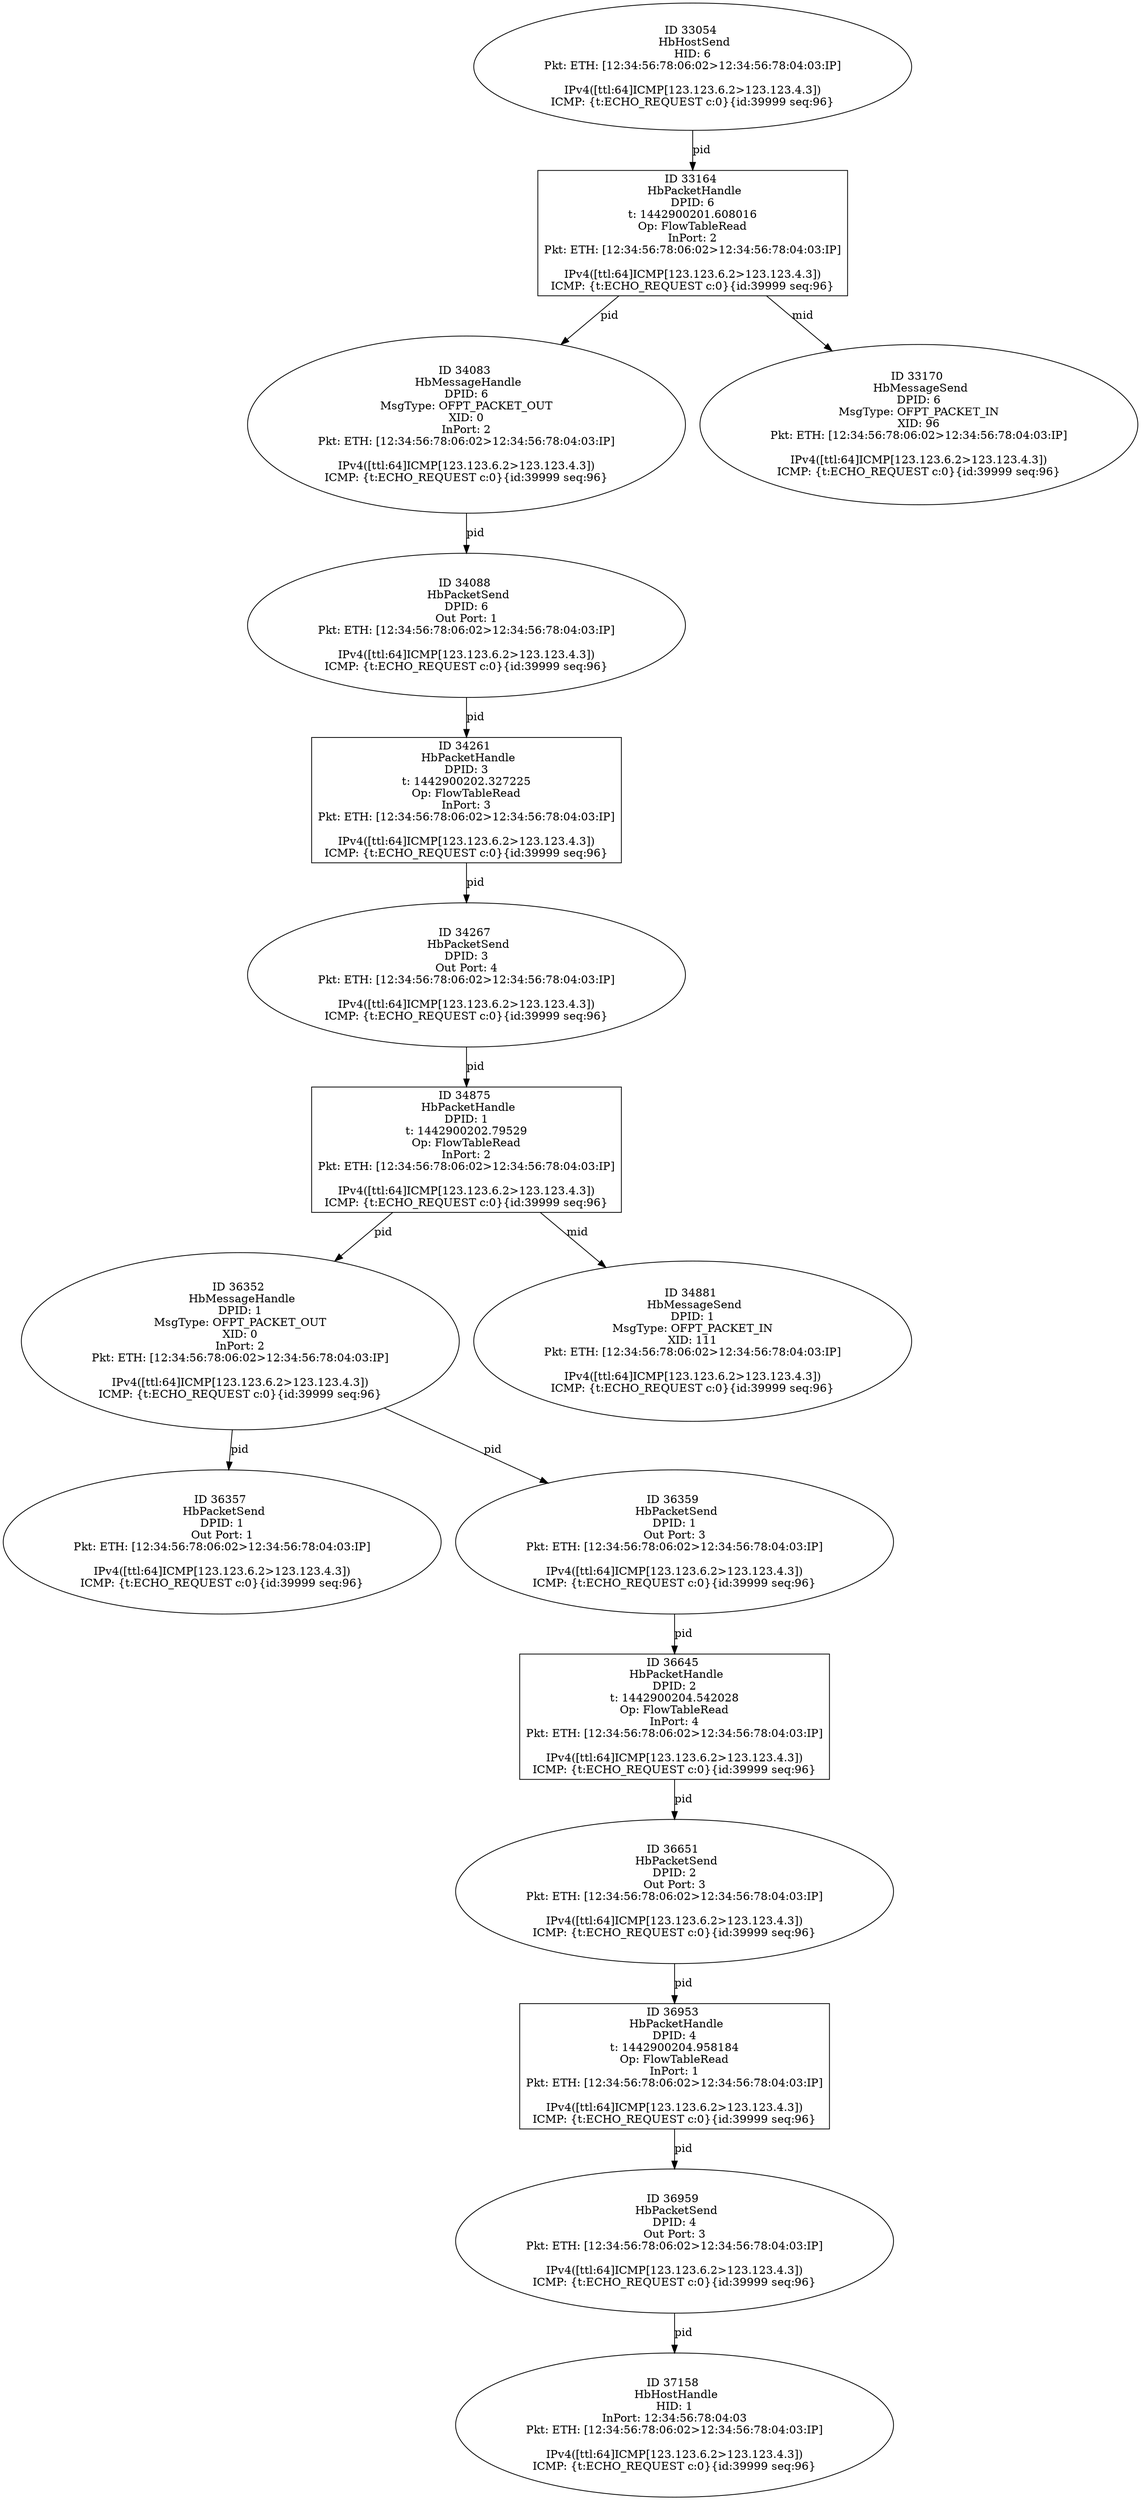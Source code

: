 strict digraph G {
36352 [shape=oval, event=<hb_events.HbMessageHandle object at 0x10f561490>, label="ID 36352 
 HbMessageHandle
DPID: 1
MsgType: OFPT_PACKET_OUT
XID: 0
InPort: 2
Pkt: ETH: [12:34:56:78:06:02>12:34:56:78:04:03:IP]

IPv4([ttl:64]ICMP[123.123.6.2>123.123.4.3])
ICMP: {t:ECHO_REQUEST c:0}{id:39999 seq:96}"];
34881 [shape=oval, event=<hb_events.HbMessageSend object at 0x10f00df10>, label="ID 34881 
 HbMessageSend
DPID: 1
MsgType: OFPT_PACKET_IN
XID: 111
Pkt: ETH: [12:34:56:78:06:02>12:34:56:78:04:03:IP]

IPv4([ttl:64]ICMP[123.123.6.2>123.123.4.3])
ICMP: {t:ECHO_REQUEST c:0}{id:39999 seq:96}"];
34083 [shape=oval, event=<hb_events.HbMessageHandle object at 0x10edf5f90>, label="ID 34083 
 HbMessageHandle
DPID: 6
MsgType: OFPT_PACKET_OUT
XID: 0
InPort: 2
Pkt: ETH: [12:34:56:78:06:02>12:34:56:78:04:03:IP]

IPv4([ttl:64]ICMP[123.123.6.2>123.123.4.3])
ICMP: {t:ECHO_REQUEST c:0}{id:39999 seq:96}"];
36357 [shape=oval, event=<hb_events.HbPacketSend object at 0x10f5b3bd0>, label="ID 36357 
 HbPacketSend
DPID: 1
Out Port: 1
Pkt: ETH: [12:34:56:78:06:02>12:34:56:78:04:03:IP]

IPv4([ttl:64]ICMP[123.123.6.2>123.123.4.3])
ICMP: {t:ECHO_REQUEST c:0}{id:39999 seq:96}"];
37158 [shape=oval, event=<hb_events.HbHostHandle object at 0x10fa2b650>, label="ID 37158 
 HbHostHandle
HID: 1
InPort: 12:34:56:78:04:03
Pkt: ETH: [12:34:56:78:06:02>12:34:56:78:04:03:IP]

IPv4([ttl:64]ICMP[123.123.6.2>123.123.4.3])
ICMP: {t:ECHO_REQUEST c:0}{id:39999 seq:96}"];
36359 [shape=oval, event=<hb_events.HbPacketSend object at 0x10f5b3e10>, label="ID 36359 
 HbPacketSend
DPID: 1
Out Port: 3
Pkt: ETH: [12:34:56:78:06:02>12:34:56:78:04:03:IP]

IPv4([ttl:64]ICMP[123.123.6.2>123.123.4.3])
ICMP: {t:ECHO_REQUEST c:0}{id:39999 seq:96}"];
34088 [shape=oval, event=<hb_events.HbPacketSend object at 0x10edfb290>, label="ID 34088 
 HbPacketSend
DPID: 6
Out Port: 1
Pkt: ETH: [12:34:56:78:06:02>12:34:56:78:04:03:IP]

IPv4([ttl:64]ICMP[123.123.6.2>123.123.4.3])
ICMP: {t:ECHO_REQUEST c:0}{id:39999 seq:96}"];
33054 [shape=oval, event=<hb_events.HbHostSend object at 0x10ec116d0>, label="ID 33054 
 HbHostSend
HID: 6
Pkt: ETH: [12:34:56:78:06:02>12:34:56:78:04:03:IP]

IPv4([ttl:64]ICMP[123.123.6.2>123.123.4.3])
ICMP: {t:ECHO_REQUEST c:0}{id:39999 seq:96}"];
36651 [shape=oval, event=<hb_events.HbPacketSend object at 0x10f76d810>, label="ID 36651 
 HbPacketSend
DPID: 2
Out Port: 3
Pkt: ETH: [12:34:56:78:06:02>12:34:56:78:04:03:IP]

IPv4([ttl:64]ICMP[123.123.6.2>123.123.4.3])
ICMP: {t:ECHO_REQUEST c:0}{id:39999 seq:96}"];
33164 [shape=box, event=<hb_events.HbPacketHandle object at 0x10ec38ad0>, label="ID 33164 
 HbPacketHandle
DPID: 6
t: 1442900201.608016
Op: FlowTableRead
InPort: 2
Pkt: ETH: [12:34:56:78:06:02>12:34:56:78:04:03:IP]

IPv4([ttl:64]ICMP[123.123.6.2>123.123.4.3])
ICMP: {t:ECHO_REQUEST c:0}{id:39999 seq:96}"];
36645 [shape=box, event=<hb_events.HbPacketHandle object at 0x10f76db90>, label="ID 36645 
 HbPacketHandle
DPID: 2
t: 1442900204.542028
Op: FlowTableRead
InPort: 4
Pkt: ETH: [12:34:56:78:06:02>12:34:56:78:04:03:IP]

IPv4([ttl:64]ICMP[123.123.6.2>123.123.4.3])
ICMP: {t:ECHO_REQUEST c:0}{id:39999 seq:96}"];
33170 [shape=oval, event=<hb_events.HbMessageSend object at 0x10ec409d0>, label="ID 33170 
 HbMessageSend
DPID: 6
MsgType: OFPT_PACKET_IN
XID: 96
Pkt: ETH: [12:34:56:78:06:02>12:34:56:78:04:03:IP]

IPv4([ttl:64]ICMP[123.123.6.2>123.123.4.3])
ICMP: {t:ECHO_REQUEST c:0}{id:39999 seq:96}"];
34261 [shape=box, event=<hb_events.HbPacketHandle object at 0x10ee4ae50>, label="ID 34261 
 HbPacketHandle
DPID: 3
t: 1442900202.327225
Op: FlowTableRead
InPort: 3
Pkt: ETH: [12:34:56:78:06:02>12:34:56:78:04:03:IP]

IPv4([ttl:64]ICMP[123.123.6.2>123.123.4.3])
ICMP: {t:ECHO_REQUEST c:0}{id:39999 seq:96}"];
36953 [shape=box, event=<hb_events.HbPacketHandle object at 0x10f969090>, label="ID 36953 
 HbPacketHandle
DPID: 4
t: 1442900204.958184
Op: FlowTableRead
InPort: 1
Pkt: ETH: [12:34:56:78:06:02>12:34:56:78:04:03:IP]

IPv4([ttl:64]ICMP[123.123.6.2>123.123.4.3])
ICMP: {t:ECHO_REQUEST c:0}{id:39999 seq:96}"];
34875 [shape=box, event=<hb_events.HbPacketHandle object at 0x10eff9110>, label="ID 34875 
 HbPacketHandle
DPID: 1
t: 1442900202.79529
Op: FlowTableRead
InPort: 2
Pkt: ETH: [12:34:56:78:06:02>12:34:56:78:04:03:IP]

IPv4([ttl:64]ICMP[123.123.6.2>123.123.4.3])
ICMP: {t:ECHO_REQUEST c:0}{id:39999 seq:96}"];
34267 [shape=oval, event=<hb_events.HbPacketSend object at 0x10ee4f310>, label="ID 34267 
 HbPacketSend
DPID: 3
Out Port: 4
Pkt: ETH: [12:34:56:78:06:02>12:34:56:78:04:03:IP]

IPv4([ttl:64]ICMP[123.123.6.2>123.123.4.3])
ICMP: {t:ECHO_REQUEST c:0}{id:39999 seq:96}"];
36959 [shape=oval, event=<hb_events.HbPacketSend object at 0x10f93d4d0>, label="ID 36959 
 HbPacketSend
DPID: 4
Out Port: 3
Pkt: ETH: [12:34:56:78:06:02>12:34:56:78:04:03:IP]

IPv4([ttl:64]ICMP[123.123.6.2>123.123.4.3])
ICMP: {t:ECHO_REQUEST c:0}{id:39999 seq:96}"];
36352 -> 36357  [rel=pid, label=pid];
36352 -> 36359  [rel=pid, label=pid];
34083 -> 34088  [rel=pid, label=pid];
36359 -> 36645  [rel=pid, label=pid];
34088 -> 34261  [rel=pid, label=pid];
36959 -> 37158  [rel=pid, label=pid];
36651 -> 36953  [rel=pid, label=pid];
33164 -> 33170  [rel=mid, label=mid];
33164 -> 34083  [rel=pid, label=pid];
34261 -> 34267  [rel=pid, label=pid];
34267 -> 34875  [rel=pid, label=pid];
36953 -> 36959  [rel=pid, label=pid];
34875 -> 36352  [rel=pid, label=pid];
34875 -> 34881  [rel=mid, label=mid];
33054 -> 33164  [rel=pid, label=pid];
36645 -> 36651  [rel=pid, label=pid];
}
